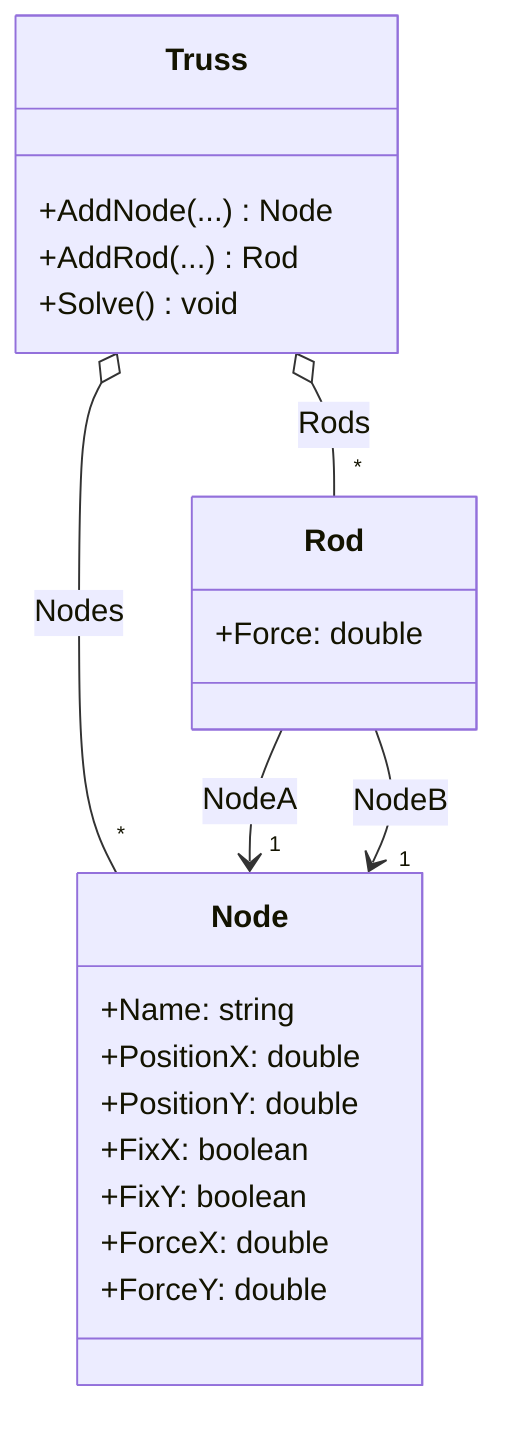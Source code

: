 classDiagram

    direction TB

    class Truss {
        +AddNode(...) Node
        +AddRod(...) Rod
        +Solve() void
    }

    class Node {
        +Name: string
        +PositionX: double
        +PositionY: double
        +FixX: boolean
        +FixY: boolean
        +ForceX: double
        +ForceY: double
    }
    
    class Rod {
        +Force: double
    }

    Truss o--"*" Node: Nodes
    Truss o--"*" Rod: Rods

    Rod -->"1" Node: NodeA
    Rod -->"1" Node: NodeB